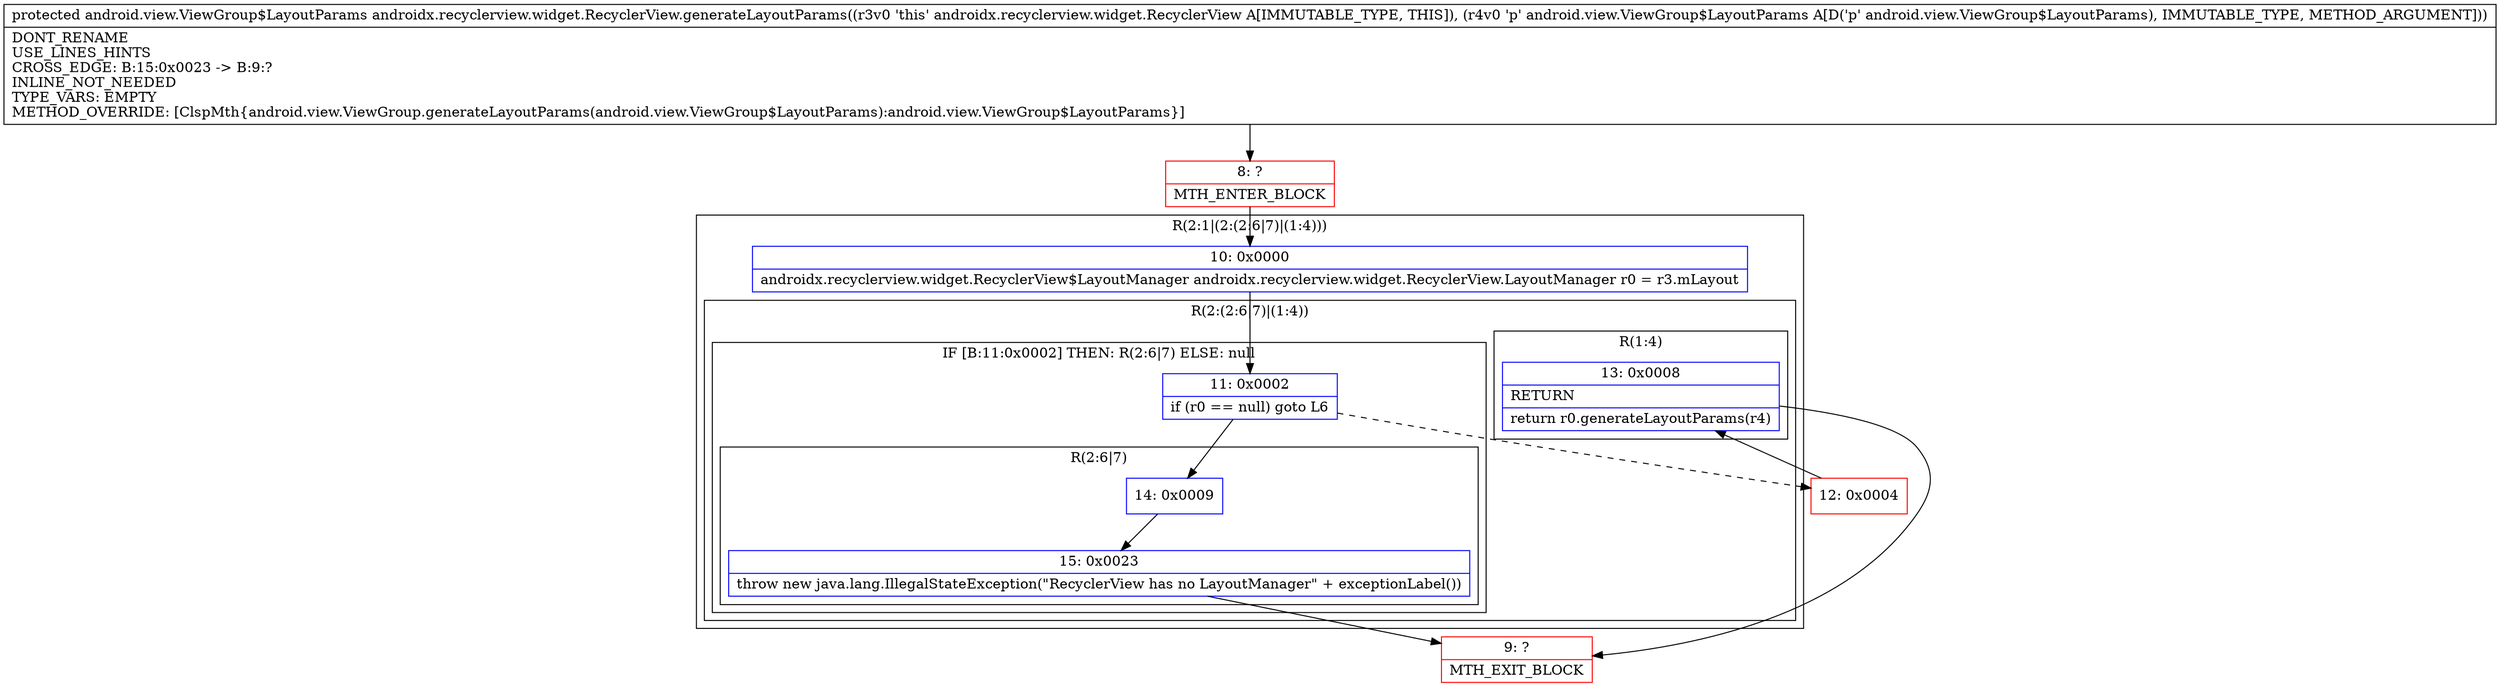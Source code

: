 digraph "CFG forandroidx.recyclerview.widget.RecyclerView.generateLayoutParams(Landroid\/view\/ViewGroup$LayoutParams;)Landroid\/view\/ViewGroup$LayoutParams;" {
subgraph cluster_Region_2104845049 {
label = "R(2:1|(2:(2:6|7)|(1:4)))";
node [shape=record,color=blue];
Node_10 [shape=record,label="{10\:\ 0x0000|androidx.recyclerview.widget.RecyclerView$LayoutManager androidx.recyclerview.widget.RecyclerView.LayoutManager r0 = r3.mLayout\l}"];
subgraph cluster_Region_1005848998 {
label = "R(2:(2:6|7)|(1:4))";
node [shape=record,color=blue];
subgraph cluster_IfRegion_1162863930 {
label = "IF [B:11:0x0002] THEN: R(2:6|7) ELSE: null";
node [shape=record,color=blue];
Node_11 [shape=record,label="{11\:\ 0x0002|if (r0 == null) goto L6\l}"];
subgraph cluster_Region_926648934 {
label = "R(2:6|7)";
node [shape=record,color=blue];
Node_14 [shape=record,label="{14\:\ 0x0009}"];
Node_15 [shape=record,label="{15\:\ 0x0023|throw new java.lang.IllegalStateException(\"RecyclerView has no LayoutManager\" + exceptionLabel())\l}"];
}
}
subgraph cluster_Region_501669872 {
label = "R(1:4)";
node [shape=record,color=blue];
Node_13 [shape=record,label="{13\:\ 0x0008|RETURN\l|return r0.generateLayoutParams(r4)\l}"];
}
}
}
Node_8 [shape=record,color=red,label="{8\:\ ?|MTH_ENTER_BLOCK\l}"];
Node_12 [shape=record,color=red,label="{12\:\ 0x0004}"];
Node_9 [shape=record,color=red,label="{9\:\ ?|MTH_EXIT_BLOCK\l}"];
MethodNode[shape=record,label="{protected android.view.ViewGroup$LayoutParams androidx.recyclerview.widget.RecyclerView.generateLayoutParams((r3v0 'this' androidx.recyclerview.widget.RecyclerView A[IMMUTABLE_TYPE, THIS]), (r4v0 'p' android.view.ViewGroup$LayoutParams A[D('p' android.view.ViewGroup$LayoutParams), IMMUTABLE_TYPE, METHOD_ARGUMENT]))  | DONT_RENAME\lUSE_LINES_HINTS\lCROSS_EDGE: B:15:0x0023 \-\> B:9:?\lINLINE_NOT_NEEDED\lTYPE_VARS: EMPTY\lMETHOD_OVERRIDE: [ClspMth\{android.view.ViewGroup.generateLayoutParams(android.view.ViewGroup$LayoutParams):android.view.ViewGroup$LayoutParams\}]\l}"];
MethodNode -> Node_8;Node_10 -> Node_11;
Node_11 -> Node_12[style=dashed];
Node_11 -> Node_14;
Node_14 -> Node_15;
Node_15 -> Node_9;
Node_13 -> Node_9;
Node_8 -> Node_10;
Node_12 -> Node_13;
}

